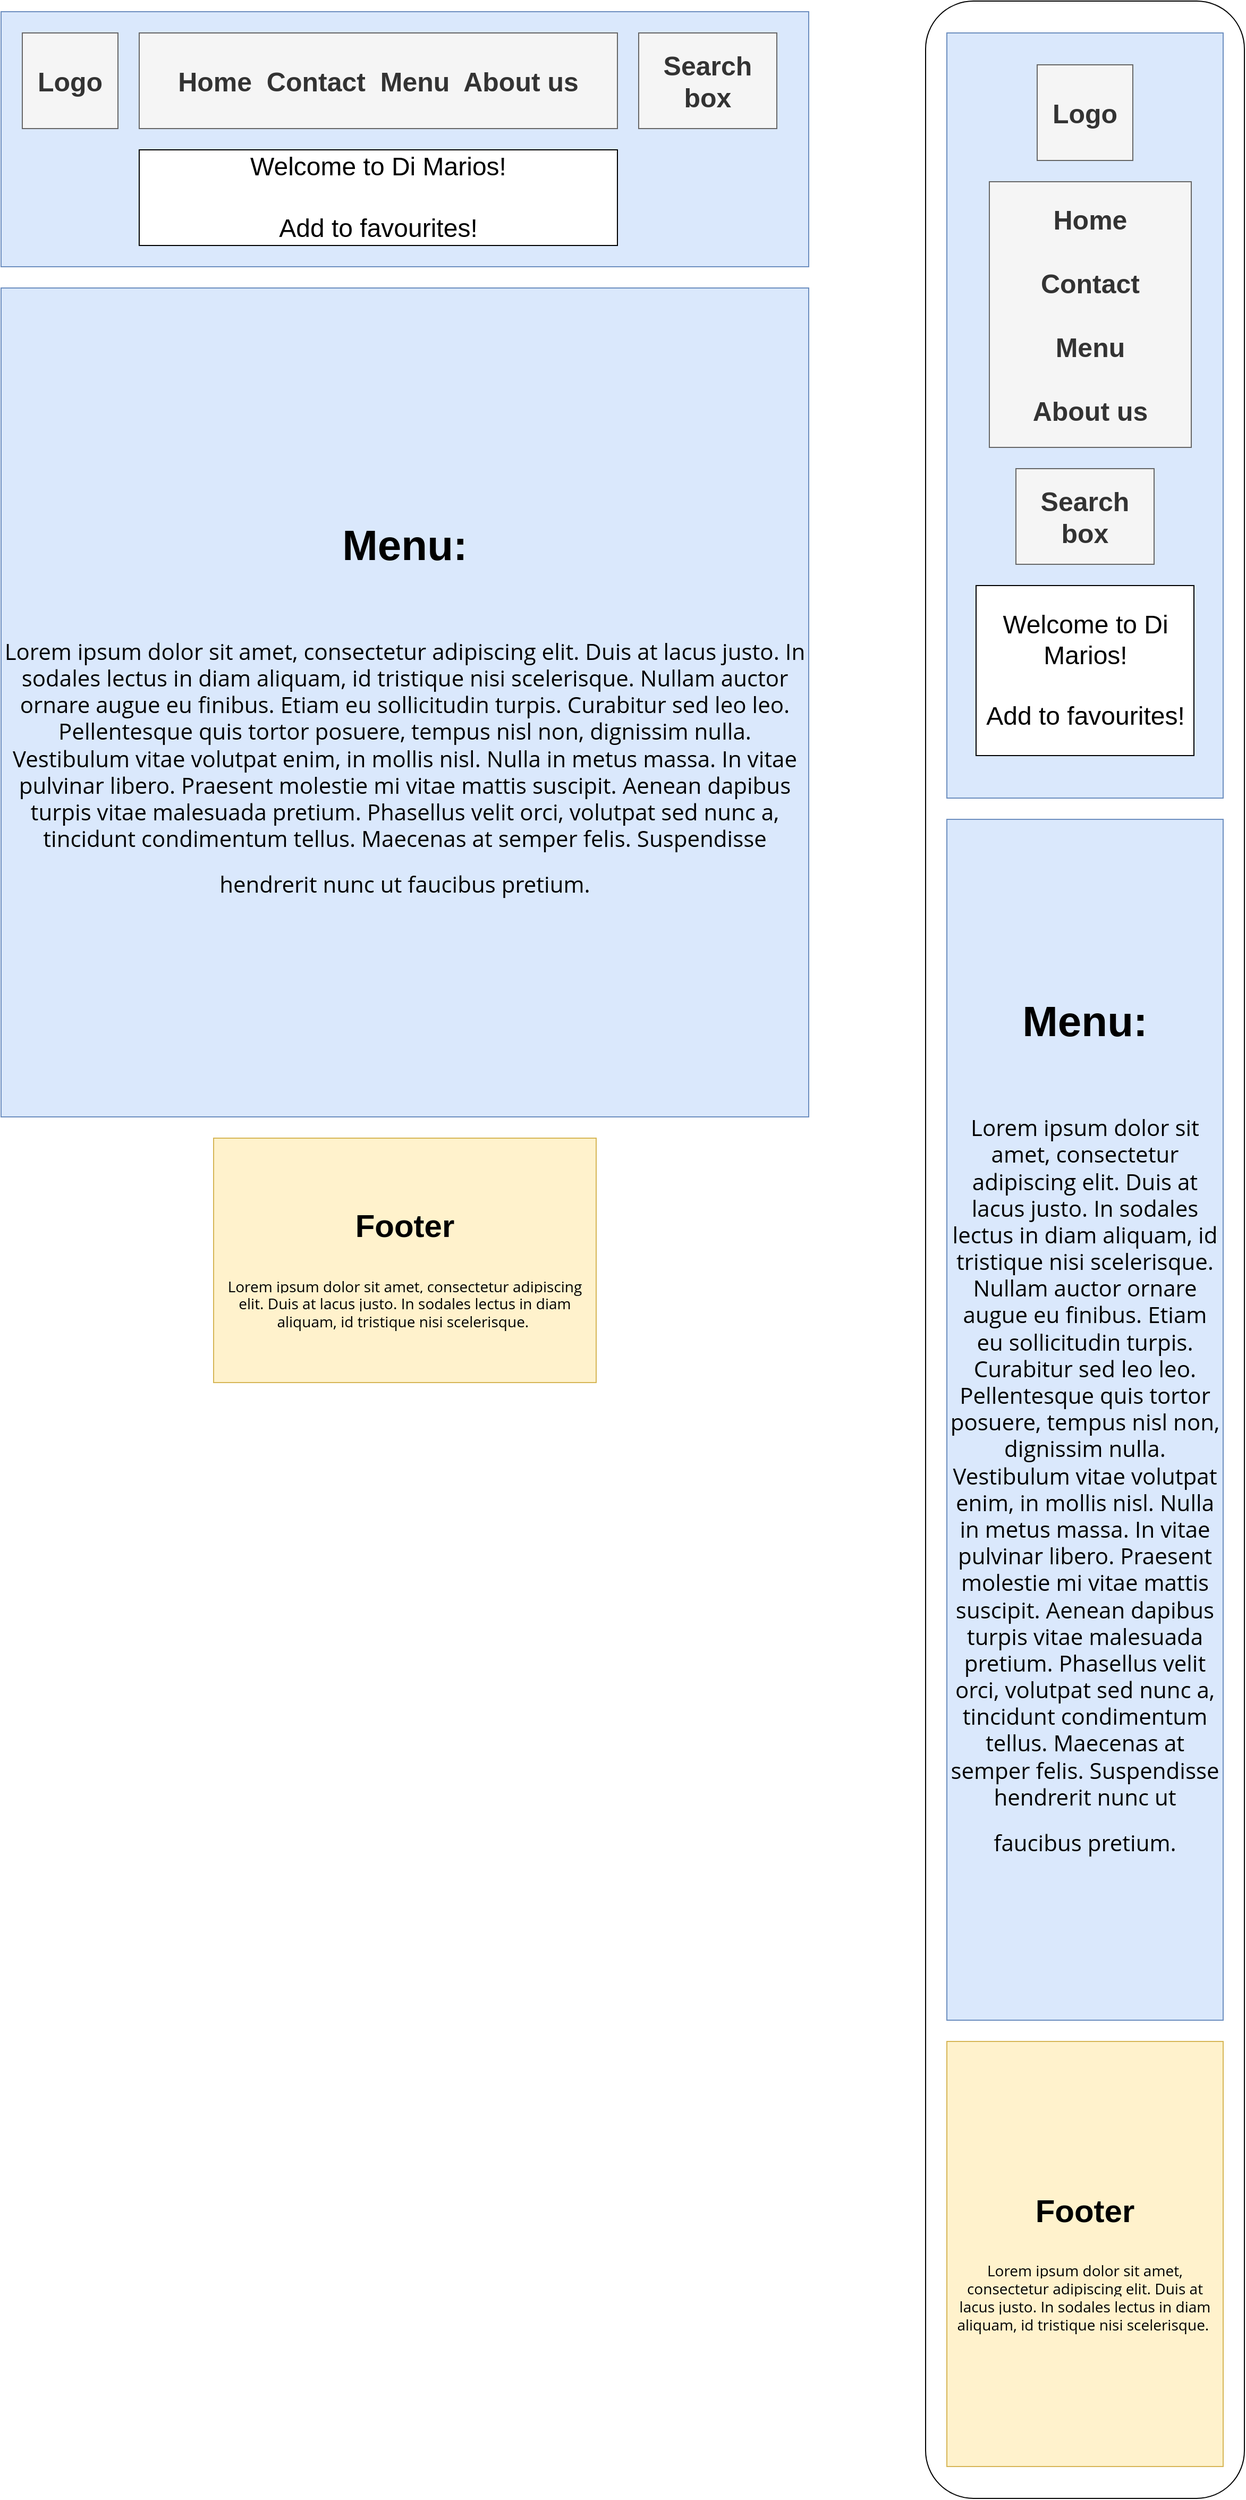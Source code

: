 <mxfile version="12.4.3" type="device" pages="1"><diagram id="USTF6LFP2DnVGy3WPLwA" name="Page-1"><mxGraphModel dx="2746" dy="1016" grid="1" gridSize="10" guides="1" tooltips="1" connect="1" arrows="1" fold="1" page="1" pageScale="1" pageWidth="850" pageHeight="1100" math="0" shadow="0"><root><mxCell id="0"/><mxCell id="1" parent="0"/><mxCell id="opkxruLbVYQQzFVTmhIj-12" value="&lt;h1&gt;&lt;span style=&quot;background-color: rgb(218 , 232 , 252)&quot;&gt;&lt;font style=&quot;font-size: 40px&quot;&gt;Menu:&lt;/font&gt;&lt;/span&gt;&lt;/h1&gt;&lt;div&gt;&lt;span style=&quot;background-color: rgb(218 , 232 , 252)&quot;&gt;&lt;font style=&quot;font-size: 40px&quot;&gt;&lt;br&gt;&lt;/font&gt;&lt;/span&gt;&lt;/div&gt;&lt;div&gt;&lt;span style=&quot;font-family: &amp;#34;open sans&amp;#34; , &amp;#34;arial&amp;#34; , sans-serif ; text-align: justify ; background-color: rgb(218 , 232 , 252)&quot;&gt;&lt;font style=&quot;font-size: 21px&quot;&gt;Lorem ipsum dolor sit amet, consectetur adipiscing elit. Duis at lacus justo. In sodales lectus in diam aliquam, id tristique nisi scelerisque. Nullam auctor ornare augue eu finibus. Etiam eu sollicitudin turpis. Curabitur sed leo leo. Pellentesque quis tortor posuere, tempus nisl non, dignissim nulla. Vestibulum vitae volutpat enim, in mollis nisl. Nulla in metus massa. In vitae pulvinar libero. Praesent molestie mi vitae mattis suscipit. Aenean dapibus turpis vitae malesuada pretium. Phasellus velit orci, volutpat sed nunc a, tincidunt condimentum tellus. Maecenas at semper felis. Suspendisse hendrerit nunc ut faucibus pretium.&lt;/font&gt;&lt;/span&gt;&lt;span style=&quot;background-color: rgb(218 , 232 , 252)&quot;&gt;&lt;font style=&quot;font-size: 40px&quot;&gt;&lt;br&gt;&lt;/font&gt;&lt;/span&gt;&lt;/div&gt;" style="rounded=0;whiteSpace=wrap;html=1;fillColor=#DAE8FC;spacing=2;strokeColor=#6c8ebf;" vertex="1" parent="1"><mxGeometry x="-800" y="310" width="760" height="780" as="geometry"/></mxCell><mxCell id="opkxruLbVYQQzFVTmhIj-1" value="" style="rounded=0;whiteSpace=wrap;html=1;fillColor=#dae8fc;strokeColor=#6c8ebf;" vertex="1" parent="1"><mxGeometry x="-800" y="50" width="760" height="240" as="geometry"/></mxCell><mxCell id="opkxruLbVYQQzFVTmhIj-2" value="&lt;h6&gt;&lt;font style=&quot;font-size: 25px&quot;&gt;Logo&lt;/font&gt;&lt;/h6&gt;" style="whiteSpace=wrap;html=1;aspect=fixed;fillColor=#f5f5f5;strokeColor=#666666;fontColor=#333333;" vertex="1" parent="1"><mxGeometry x="-780" y="70" width="90" height="90" as="geometry"/></mxCell><mxCell id="opkxruLbVYQQzFVTmhIj-4" value="" style="rounded=1;whiteSpace=wrap;html=1;" vertex="1" parent="1"><mxGeometry x="70" y="40" width="300" height="2350" as="geometry"/></mxCell><mxCell id="opkxruLbVYQQzFVTmhIj-5" value="&lt;font style=&quot;font-size: 25px&quot;&gt;&lt;b&gt;Home&amp;nbsp; Contact&amp;nbsp; Menu&amp;nbsp; About us&lt;/b&gt;&lt;/font&gt;" style="rounded=0;whiteSpace=wrap;html=1;fillColor=#f5f5f5;strokeColor=#666666;fontColor=#333333;" vertex="1" parent="1"><mxGeometry x="-670" y="70" width="450" height="90" as="geometry"/></mxCell><mxCell id="opkxruLbVYQQzFVTmhIj-7" value="&lt;h6&gt;&lt;font style=&quot;font-size: 25px&quot;&gt;Search box&lt;/font&gt;&lt;/h6&gt;" style="rounded=0;whiteSpace=wrap;html=1;align=center;fillColor=#f5f5f5;strokeColor=#666666;fontColor=#333333;" vertex="1" parent="1"><mxGeometry x="-200" y="70" width="130" height="90" as="geometry"/></mxCell><mxCell id="opkxruLbVYQQzFVTmhIj-11" value="&lt;font style=&quot;font-size: 24px&quot;&gt;Welcome to Di Marios!&lt;br&gt;&lt;br&gt;Add to favourites!&lt;/font&gt;" style="rounded=0;whiteSpace=wrap;html=1;" vertex="1" parent="1"><mxGeometry x="-670" y="180" width="450" height="90" as="geometry"/></mxCell><mxCell id="opkxruLbVYQQzFVTmhIj-16" value="" style="rounded=0;whiteSpace=wrap;html=1;fillColor=#dae8fc;strokeColor=#6c8ebf;" vertex="1" parent="1"><mxGeometry x="90" y="70" width="260" height="720" as="geometry"/></mxCell><mxCell id="opkxruLbVYQQzFVTmhIj-17" value="&lt;font style=&quot;font-size: 25px&quot;&gt;&lt;b&gt;Logo&lt;/b&gt;&lt;/font&gt;" style="whiteSpace=wrap;html=1;aspect=fixed;fillColor=#f5f5f5;strokeColor=#666666;fontColor=#333333;" vertex="1" parent="1"><mxGeometry x="175" y="100" width="90" height="90" as="geometry"/></mxCell><mxCell id="opkxruLbVYQQzFVTmhIj-18" value="&lt;font style=&quot;font-size: 25px&quot;&gt;&lt;b&gt;Home&lt;br&gt;&lt;br&gt;Contact&lt;br&gt;&lt;br&gt;Menu&lt;br&gt;&lt;br&gt;About us&lt;/b&gt;&lt;/font&gt;" style="rounded=0;whiteSpace=wrap;html=1;fillColor=#f5f5f5;strokeColor=#666666;fontColor=#333333;" vertex="1" parent="1"><mxGeometry x="130" y="210" width="190" height="250" as="geometry"/></mxCell><mxCell id="opkxruLbVYQQzFVTmhIj-19" value="&lt;h6&gt;&lt;font style=&quot;font-size: 25px&quot;&gt;Search box&lt;/font&gt;&lt;/h6&gt;" style="rounded=0;whiteSpace=wrap;html=1;align=center;fillColor=#f5f5f5;strokeColor=#666666;fontColor=#333333;" vertex="1" parent="1"><mxGeometry x="155" y="480" width="130" height="90" as="geometry"/></mxCell><mxCell id="opkxruLbVYQQzFVTmhIj-20" value="&lt;font style=&quot;font-size: 24px&quot;&gt;Welcome to Di Marios!&lt;br&gt;&lt;br&gt;Add to favourites!&lt;/font&gt;" style="rounded=0;whiteSpace=wrap;html=1;" vertex="1" parent="1"><mxGeometry x="117.5" y="590" width="205" height="160" as="geometry"/></mxCell><mxCell id="opkxruLbVYQQzFVTmhIj-21" value="&lt;h1&gt;&lt;font style=&quot;font-size: 30px&quot;&gt;Footer&lt;/font&gt;&lt;/h1&gt;&lt;div&gt;&lt;br&gt;&lt;/div&gt;&lt;div&gt;&lt;span style=&quot;font-family: &amp;#34;open sans&amp;#34; , &amp;#34;arial&amp;#34; , sans-serif ; font-size: 14px ; text-align: justify ; background-color: rgb(255 , 242 , 204)&quot;&gt;Lorem ipsum dolor sit amet, consectetur adipiscing elit. Duis at lacus justo. In sodales lectus in diam aliquam, id tristique nisi scelerisque.&amp;nbsp;&lt;/span&gt;&lt;br&gt;&lt;/div&gt;" style="rounded=0;whiteSpace=wrap;html=1;fillColor=#fff2cc;strokeColor=#d6b656;" vertex="1" parent="1"><mxGeometry x="-600" y="1110" width="360" height="230" as="geometry"/></mxCell><mxCell id="opkxruLbVYQQzFVTmhIj-26" value="&lt;h1&gt;&lt;font style=&quot;font-size: 30px&quot;&gt;Footer&lt;/font&gt;&lt;/h1&gt;&lt;div&gt;&lt;br&gt;&lt;/div&gt;&lt;div&gt;&lt;span style=&quot;font-family: &amp;#34;open sans&amp;#34; , &amp;#34;arial&amp;#34; , sans-serif ; font-size: 14px ; text-align: justify ; background-color: rgb(255 , 242 , 204)&quot;&gt;Lorem ipsum dolor sit amet, consectetur adipiscing elit. Duis at lacus justo. In sodales lectus in diam aliquam, id tristique nisi scelerisque.&amp;nbsp;&lt;/span&gt;&lt;br&gt;&lt;/div&gt;" style="rounded=0;whiteSpace=wrap;html=1;fillColor=#fff2cc;strokeColor=#d6b656;" vertex="1" parent="1"><mxGeometry x="90" y="1960" width="260" height="400" as="geometry"/></mxCell><mxCell id="opkxruLbVYQQzFVTmhIj-29" value="&lt;h1&gt;&lt;span style=&quot;background-color: rgb(218 , 232 , 252)&quot;&gt;&lt;font style=&quot;font-size: 40px&quot;&gt;Menu:&lt;/font&gt;&lt;/span&gt;&lt;/h1&gt;&lt;div&gt;&lt;span style=&quot;background-color: rgb(218 , 232 , 252)&quot;&gt;&lt;font style=&quot;font-size: 40px&quot;&gt;&lt;br&gt;&lt;/font&gt;&lt;/span&gt;&lt;/div&gt;&lt;div&gt;&lt;span style=&quot;font-family: &amp;#34;open sans&amp;#34; , &amp;#34;arial&amp;#34; , sans-serif ; text-align: justify ; background-color: rgb(218 , 232 , 252)&quot;&gt;&lt;font style=&quot;font-size: 21px&quot;&gt;Lorem ipsum dolor sit amet, consectetur adipiscing elit. Duis at lacus justo. In sodales lectus in diam aliquam, id tristique nisi scelerisque. Nullam auctor ornare augue eu finibus. Etiam eu sollicitudin turpis. Curabitur sed leo leo. Pellentesque quis tortor posuere, tempus nisl non, dignissim nulla. Vestibulum vitae volutpat enim, in mollis nisl. Nulla in metus massa. In vitae pulvinar libero. Praesent molestie mi vitae mattis suscipit. Aenean dapibus turpis vitae malesuada pretium. Phasellus velit orci, volutpat sed nunc a, tincidunt condimentum tellus. Maecenas at semper felis. Suspendisse hendrerit nunc ut faucibus pretium.&lt;/font&gt;&lt;/span&gt;&lt;span style=&quot;background-color: rgb(218 , 232 , 252)&quot;&gt;&lt;font style=&quot;font-size: 40px&quot;&gt;&lt;br&gt;&lt;/font&gt;&lt;/span&gt;&lt;/div&gt;" style="rounded=0;whiteSpace=wrap;html=1;fillColor=#DAE8FC;spacing=2;strokeColor=#6c8ebf;" vertex="1" parent="1"><mxGeometry x="90" y="810" width="260" height="1130" as="geometry"/></mxCell></root></mxGraphModel></diagram></mxfile>